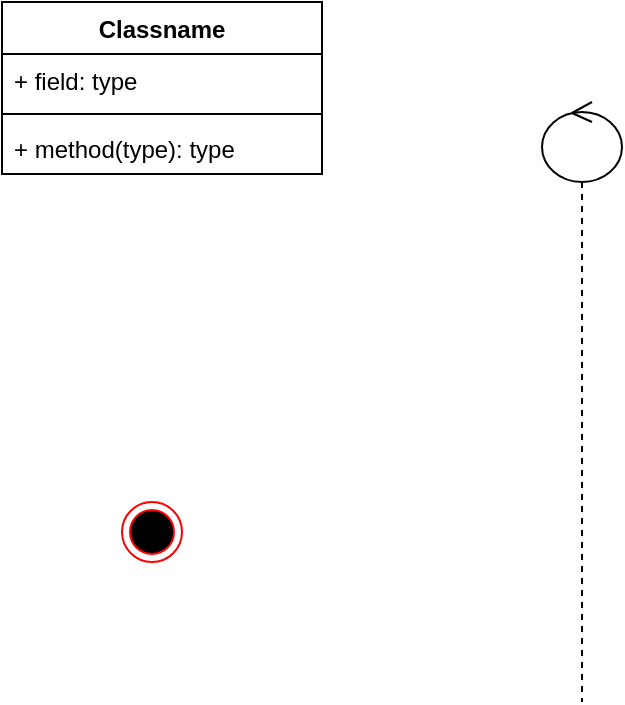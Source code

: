 <mxfile version="13.9.9" type="github">
  <diagram id="4sTHebW9S4OIwwH72WNX" name="Page-1">
    <mxGraphModel dx="1422" dy="762" grid="1" gridSize="10" guides="1" tooltips="1" connect="1" arrows="1" fold="1" page="1" pageScale="1" pageWidth="827" pageHeight="1169" math="0" shadow="0">
      <root>
        <mxCell id="0" />
        <mxCell id="1" parent="0" />
        <mxCell id="aMeRtUDxeMOoBWa0kzuE-1" value="Classname" style="swimlane;fontStyle=1;align=center;verticalAlign=top;childLayout=stackLayout;horizontal=1;startSize=26;horizontalStack=0;resizeParent=1;resizeParentMax=0;resizeLast=0;collapsible=1;marginBottom=0;" vertex="1" parent="1">
          <mxGeometry x="100" y="120" width="160" height="86" as="geometry" />
        </mxCell>
        <mxCell id="aMeRtUDxeMOoBWa0kzuE-2" value="+ field: type" style="text;strokeColor=none;fillColor=none;align=left;verticalAlign=top;spacingLeft=4;spacingRight=4;overflow=hidden;rotatable=0;points=[[0,0.5],[1,0.5]];portConstraint=eastwest;" vertex="1" parent="aMeRtUDxeMOoBWa0kzuE-1">
          <mxGeometry y="26" width="160" height="26" as="geometry" />
        </mxCell>
        <mxCell id="aMeRtUDxeMOoBWa0kzuE-3" value="" style="line;strokeWidth=1;fillColor=none;align=left;verticalAlign=middle;spacingTop=-1;spacingLeft=3;spacingRight=3;rotatable=0;labelPosition=right;points=[];portConstraint=eastwest;" vertex="1" parent="aMeRtUDxeMOoBWa0kzuE-1">
          <mxGeometry y="52" width="160" height="8" as="geometry" />
        </mxCell>
        <mxCell id="aMeRtUDxeMOoBWa0kzuE-4" value="+ method(type): type" style="text;strokeColor=none;fillColor=none;align=left;verticalAlign=top;spacingLeft=4;spacingRight=4;overflow=hidden;rotatable=0;points=[[0,0.5],[1,0.5]];portConstraint=eastwest;" vertex="1" parent="aMeRtUDxeMOoBWa0kzuE-1">
          <mxGeometry y="60" width="160" height="26" as="geometry" />
        </mxCell>
        <mxCell id="aMeRtUDxeMOoBWa0kzuE-6" value="" style="ellipse;html=1;shape=endState;fillColor=#000000;strokeColor=#ff0000;" vertex="1" parent="1">
          <mxGeometry x="160" y="370" width="30" height="30" as="geometry" />
        </mxCell>
        <mxCell id="aMeRtUDxeMOoBWa0kzuE-7" value="" style="shape=umlLifeline;participant=umlControl;perimeter=lifelinePerimeter;whiteSpace=wrap;html=1;container=1;collapsible=0;recursiveResize=0;verticalAlign=top;spacingTop=36;outlineConnect=0;" vertex="1" parent="1">
          <mxGeometry x="370" y="170" width="40" height="300" as="geometry" />
        </mxCell>
      </root>
    </mxGraphModel>
  </diagram>
</mxfile>
